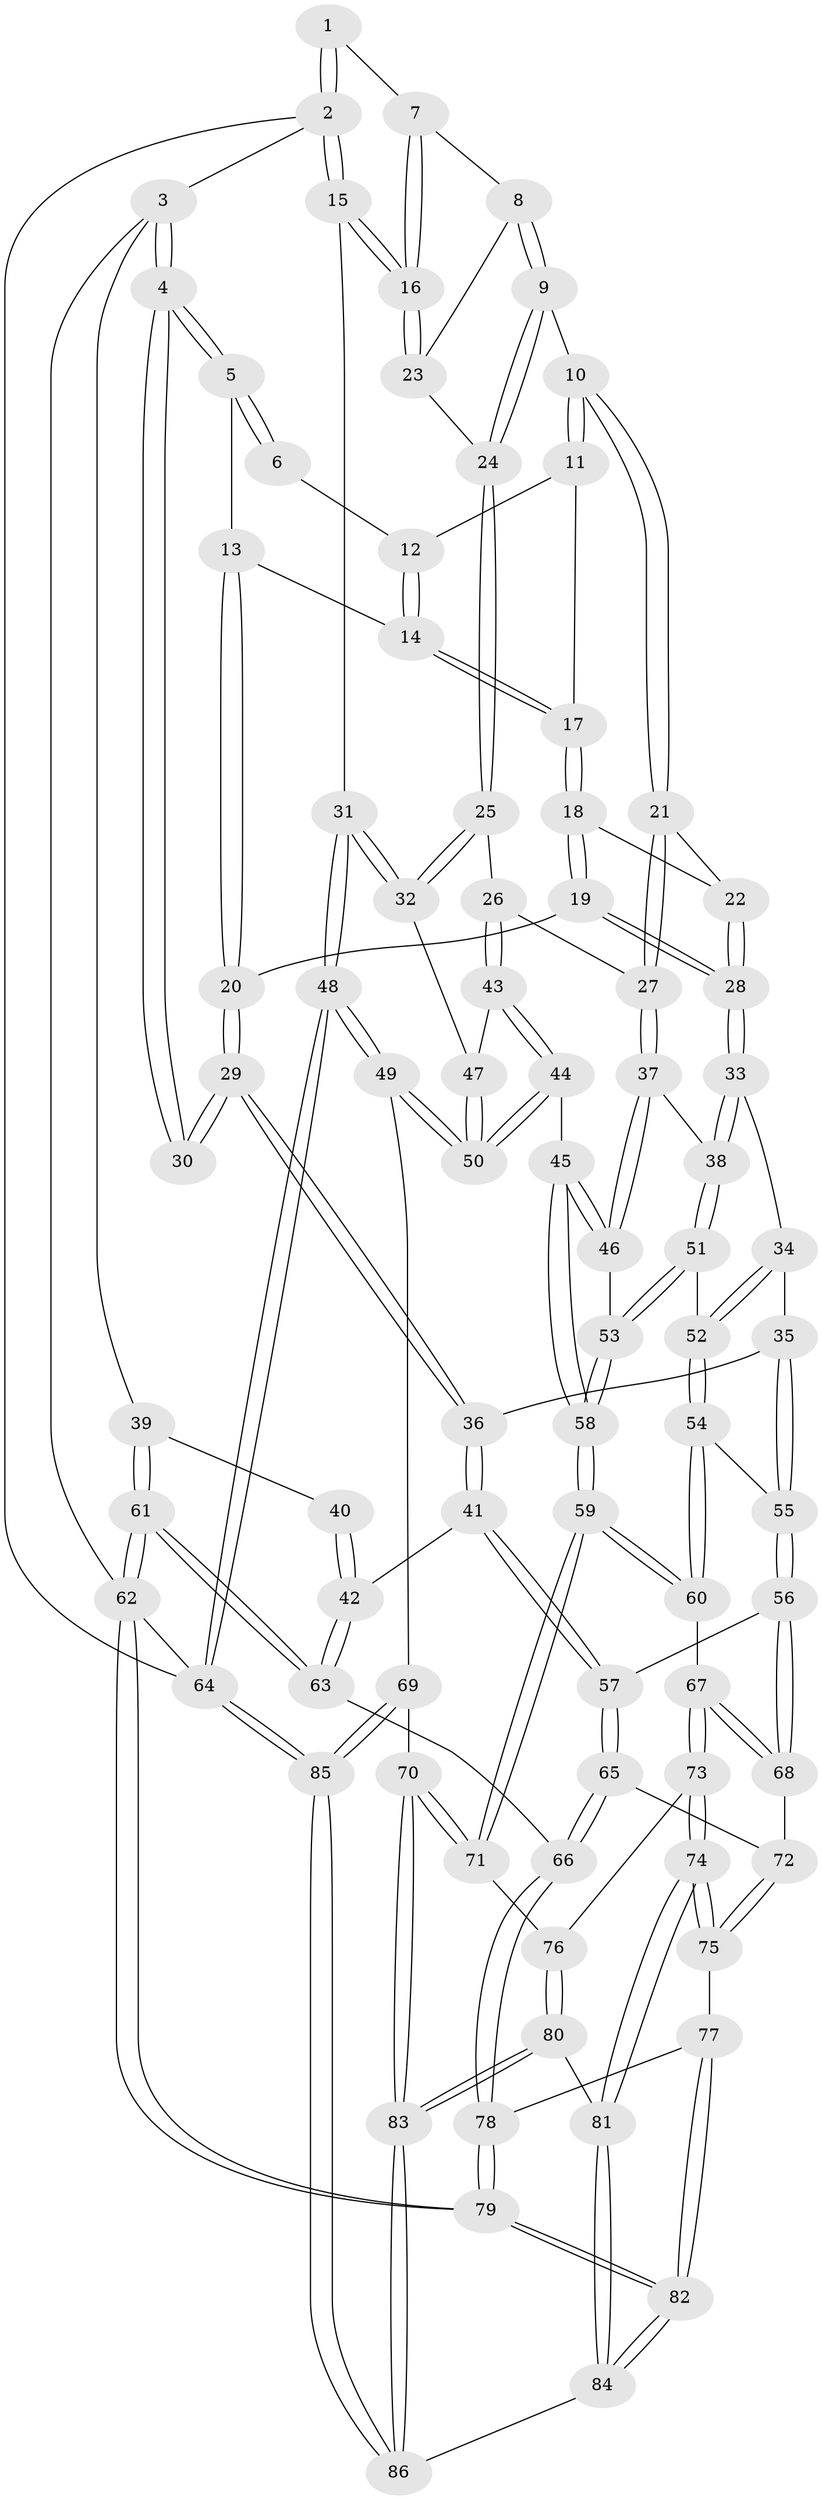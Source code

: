 // coarse degree distribution, {3: 0.1836734693877551, 8: 0.02040816326530612, 4: 0.4489795918367347, 6: 0.061224489795918366, 5: 0.2653061224489796, 2: 0.02040816326530612}
// Generated by graph-tools (version 1.1) at 2025/52/02/27/25 19:52:43]
// undirected, 86 vertices, 212 edges
graph export_dot {
graph [start="1"]
  node [color=gray90,style=filled];
  1 [pos="+0.6856475449918146+0"];
  2 [pos="+1+0"];
  3 [pos="+0+0"];
  4 [pos="+0+0"];
  5 [pos="+0+0"];
  6 [pos="+0.46382592407203166+0"];
  7 [pos="+0.6801743942706266+0"];
  8 [pos="+0.6352723750316539+0.15240726920921577"];
  9 [pos="+0.6271273826362647+0.16250972604256328"];
  10 [pos="+0.6206435566656819+0.1684286207480222"];
  11 [pos="+0.4781809658912488+0.13294001094789393"];
  12 [pos="+0.4018781173819474+0.009932303459660102"];
  13 [pos="+0.20673643791194718+0.10793450885087376"];
  14 [pos="+0.3004291617514152+0.10898122906605322"];
  15 [pos="+1+0.2705537646986074"];
  16 [pos="+0.9427858994866661+0.21767236896569303"];
  17 [pos="+0.375871983250365+0.19887166281341545"];
  18 [pos="+0.37684170804241685+0.21887710708059618"];
  19 [pos="+0.35119149626512275+0.27682409870976793"];
  20 [pos="+0.19324973402212484+0.28311194471748413"];
  21 [pos="+0.5832748890210571+0.2683119775242459"];
  22 [pos="+0.5118134696877563+0.2618648613135638"];
  23 [pos="+0.7793350133070527+0.19850811809661617"];
  24 [pos="+0.7608233122505929+0.31328897719413784"];
  25 [pos="+0.7779024219306225+0.3522203749512935"];
  26 [pos="+0.6573192420209694+0.3889323407852096"];
  27 [pos="+0.5854379752151994+0.34560406922430675"];
  28 [pos="+0.37450554316558227+0.3270139788913754"];
  29 [pos="+0.17677670737675236+0.30467015683453597"];
  30 [pos="+0.11445901869669879+0.3058702636005282"];
  31 [pos="+1+0.36092152195806326"];
  32 [pos="+0.882066085671559+0.3697004252576612"];
  33 [pos="+0.3812487739998739+0.35602937797847045"];
  34 [pos="+0.275031765075044+0.4365464395784008"];
  35 [pos="+0.25015600025351864+0.44436209739229315"];
  36 [pos="+0.2258796264559906+0.4387590199535106"];
  37 [pos="+0.5192042110261085+0.40457496175992036"];
  38 [pos="+0.48440936125785605+0.42042372008490797"];
  39 [pos="+0+0.38253531965200344"];
  40 [pos="+0.07865076758334609+0.33252791791530356"];
  41 [pos="+0.20450863375631173+0.45937482674460617"];
  42 [pos="+0.06323068069306233+0.519630948198144"];
  43 [pos="+0.6707259799074939+0.4263093207422901"];
  44 [pos="+0.684242803765031+0.5811565614278887"];
  45 [pos="+0.6719519406092958+0.5828212324501589"];
  46 [pos="+0.5961860147110428+0.5311186177013207"];
  47 [pos="+0.770610598537649+0.4561282010711294"];
  48 [pos="+1+0.7086709913252712"];
  49 [pos="+0.8913329171644271+0.7136086640153356"];
  50 [pos="+0.7484915710876506+0.6114908075294457"];
  51 [pos="+0.4586544147167026+0.4795613758023282"];
  52 [pos="+0.4274424164188711+0.49885110180771797"];
  53 [pos="+0.5005427864408916+0.5472734336322455"];
  54 [pos="+0.4260563324518225+0.5008011422747837"];
  55 [pos="+0.32049326153304225+0.569388818691474"];
  56 [pos="+0.30963170437608734+0.646976879036798"];
  57 [pos="+0.2162368492402142+0.6387128662393546"];
  58 [pos="+0.5221425013676253+0.671296997264058"];
  59 [pos="+0.5050079416641077+0.6973068492323018"];
  60 [pos="+0.4203834169542128+0.696314181798931"];
  61 [pos="+0+0.656140950032175"];
  62 [pos="+0+1"];
  63 [pos="+0+0.6553914719858753"];
  64 [pos="+1+1"];
  65 [pos="+0.09063193032823758+0.6829460659937171"];
  66 [pos="+0.020928000281608256+0.6969625528528806"];
  67 [pos="+0.4025911556015216+0.7004747025343758"];
  68 [pos="+0.3343730569821868+0.6732046026047775"];
  69 [pos="+0.6934020819718698+0.8472940549838077"];
  70 [pos="+0.6071437177854578+0.8469986764849767"];
  71 [pos="+0.595242582896097+0.8370486691614333"];
  72 [pos="+0.2646710157091485+0.7653063803337959"];
  73 [pos="+0.36799391973701434+0.8571965112962378"];
  74 [pos="+0.2469842027320219+0.888328576563495"];
  75 [pos="+0.23919187982203402+0.8815995402154723"];
  76 [pos="+0.3863083794490042+0.8710196280764587"];
  77 [pos="+0.1618288229471901+0.8583104218974636"];
  78 [pos="+0.11828610666397125+0.8215426506699417"];
  79 [pos="+0+1"];
  80 [pos="+0.4098485015955602+0.9291216736887729"];
  81 [pos="+0.2597369655531763+1"];
  82 [pos="+0+1"];
  83 [pos="+0.4983368552096559+1"];
  84 [pos="+0.2490437347300474+1"];
  85 [pos="+0.81255569067915+1"];
  86 [pos="+0.4831787953419662+1"];
  1 -- 2;
  1 -- 2;
  1 -- 7;
  2 -- 3;
  2 -- 15;
  2 -- 15;
  2 -- 64;
  3 -- 4;
  3 -- 4;
  3 -- 39;
  3 -- 62;
  4 -- 5;
  4 -- 5;
  4 -- 30;
  4 -- 30;
  5 -- 6;
  5 -- 6;
  5 -- 13;
  6 -- 12;
  7 -- 8;
  7 -- 16;
  7 -- 16;
  8 -- 9;
  8 -- 9;
  8 -- 23;
  9 -- 10;
  9 -- 24;
  9 -- 24;
  10 -- 11;
  10 -- 11;
  10 -- 21;
  10 -- 21;
  11 -- 12;
  11 -- 17;
  12 -- 14;
  12 -- 14;
  13 -- 14;
  13 -- 20;
  13 -- 20;
  14 -- 17;
  14 -- 17;
  15 -- 16;
  15 -- 16;
  15 -- 31;
  16 -- 23;
  16 -- 23;
  17 -- 18;
  17 -- 18;
  18 -- 19;
  18 -- 19;
  18 -- 22;
  19 -- 20;
  19 -- 28;
  19 -- 28;
  20 -- 29;
  20 -- 29;
  21 -- 22;
  21 -- 27;
  21 -- 27;
  22 -- 28;
  22 -- 28;
  23 -- 24;
  24 -- 25;
  24 -- 25;
  25 -- 26;
  25 -- 32;
  25 -- 32;
  26 -- 27;
  26 -- 43;
  26 -- 43;
  27 -- 37;
  27 -- 37;
  28 -- 33;
  28 -- 33;
  29 -- 30;
  29 -- 30;
  29 -- 36;
  29 -- 36;
  31 -- 32;
  31 -- 32;
  31 -- 48;
  31 -- 48;
  32 -- 47;
  33 -- 34;
  33 -- 38;
  33 -- 38;
  34 -- 35;
  34 -- 52;
  34 -- 52;
  35 -- 36;
  35 -- 55;
  35 -- 55;
  36 -- 41;
  36 -- 41;
  37 -- 38;
  37 -- 46;
  37 -- 46;
  38 -- 51;
  38 -- 51;
  39 -- 40;
  39 -- 61;
  39 -- 61;
  40 -- 42;
  40 -- 42;
  41 -- 42;
  41 -- 57;
  41 -- 57;
  42 -- 63;
  42 -- 63;
  43 -- 44;
  43 -- 44;
  43 -- 47;
  44 -- 45;
  44 -- 50;
  44 -- 50;
  45 -- 46;
  45 -- 46;
  45 -- 58;
  45 -- 58;
  46 -- 53;
  47 -- 50;
  47 -- 50;
  48 -- 49;
  48 -- 49;
  48 -- 64;
  48 -- 64;
  49 -- 50;
  49 -- 50;
  49 -- 69;
  51 -- 52;
  51 -- 53;
  51 -- 53;
  52 -- 54;
  52 -- 54;
  53 -- 58;
  53 -- 58;
  54 -- 55;
  54 -- 60;
  54 -- 60;
  55 -- 56;
  55 -- 56;
  56 -- 57;
  56 -- 68;
  56 -- 68;
  57 -- 65;
  57 -- 65;
  58 -- 59;
  58 -- 59;
  59 -- 60;
  59 -- 60;
  59 -- 71;
  59 -- 71;
  60 -- 67;
  61 -- 62;
  61 -- 62;
  61 -- 63;
  61 -- 63;
  62 -- 79;
  62 -- 79;
  62 -- 64;
  63 -- 66;
  64 -- 85;
  64 -- 85;
  65 -- 66;
  65 -- 66;
  65 -- 72;
  66 -- 78;
  66 -- 78;
  67 -- 68;
  67 -- 68;
  67 -- 73;
  67 -- 73;
  68 -- 72;
  69 -- 70;
  69 -- 85;
  69 -- 85;
  70 -- 71;
  70 -- 71;
  70 -- 83;
  70 -- 83;
  71 -- 76;
  72 -- 75;
  72 -- 75;
  73 -- 74;
  73 -- 74;
  73 -- 76;
  74 -- 75;
  74 -- 75;
  74 -- 81;
  74 -- 81;
  75 -- 77;
  76 -- 80;
  76 -- 80;
  77 -- 78;
  77 -- 82;
  77 -- 82;
  78 -- 79;
  78 -- 79;
  79 -- 82;
  79 -- 82;
  80 -- 81;
  80 -- 83;
  80 -- 83;
  81 -- 84;
  81 -- 84;
  82 -- 84;
  82 -- 84;
  83 -- 86;
  83 -- 86;
  84 -- 86;
  85 -- 86;
  85 -- 86;
}
